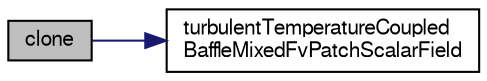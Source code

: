 digraph "clone"
{
  bgcolor="transparent";
  edge [fontname="FreeSans",fontsize="10",labelfontname="FreeSans",labelfontsize="10"];
  node [fontname="FreeSans",fontsize="10",shape=record];
  rankdir="LR";
  Node321 [label="clone",height=0.2,width=0.4,color="black", fillcolor="grey75", style="filled", fontcolor="black"];
  Node321 -> Node322 [color="midnightblue",fontsize="10",style="solid",fontname="FreeSans"];
  Node322 [label="turbulentTemperatureCoupled\lBaffleMixedFvPatchScalarField",height=0.2,width=0.4,color="black",URL="$a30802.html#aab50c8a7998e565c96c5a26cc23632fe",tooltip="Construct from patch and internal field. "];
}

